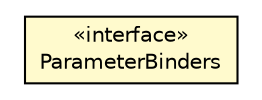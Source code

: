 #!/usr/local/bin/dot
#
# Class diagram 
# Generated by UMLGraph version R5_6-24-gf6e263 (http://www.umlgraph.org/)
#

digraph G {
	edge [fontname="Helvetica",fontsize=10,labelfontname="Helvetica",labelfontsize=10];
	node [fontname="Helvetica",fontsize=10,shape=plaintext];
	nodesep=0.25;
	ranksep=0.5;
	// org.qiweb.api.routes.ParameterBinders
	c22158 [label=<<table title="org.qiweb.api.routes.ParameterBinders" border="0" cellborder="1" cellspacing="0" cellpadding="2" port="p" bgcolor="lemonChiffon" href="./ParameterBinders.html">
		<tr><td><table border="0" cellspacing="0" cellpadding="1">
<tr><td align="center" balign="center"> &#171;interface&#187; </td></tr>
<tr><td align="center" balign="center"> ParameterBinders </td></tr>
		</table></td></tr>
		</table>>, URL="./ParameterBinders.html", fontname="Helvetica", fontcolor="black", fontsize=10.0];
}

